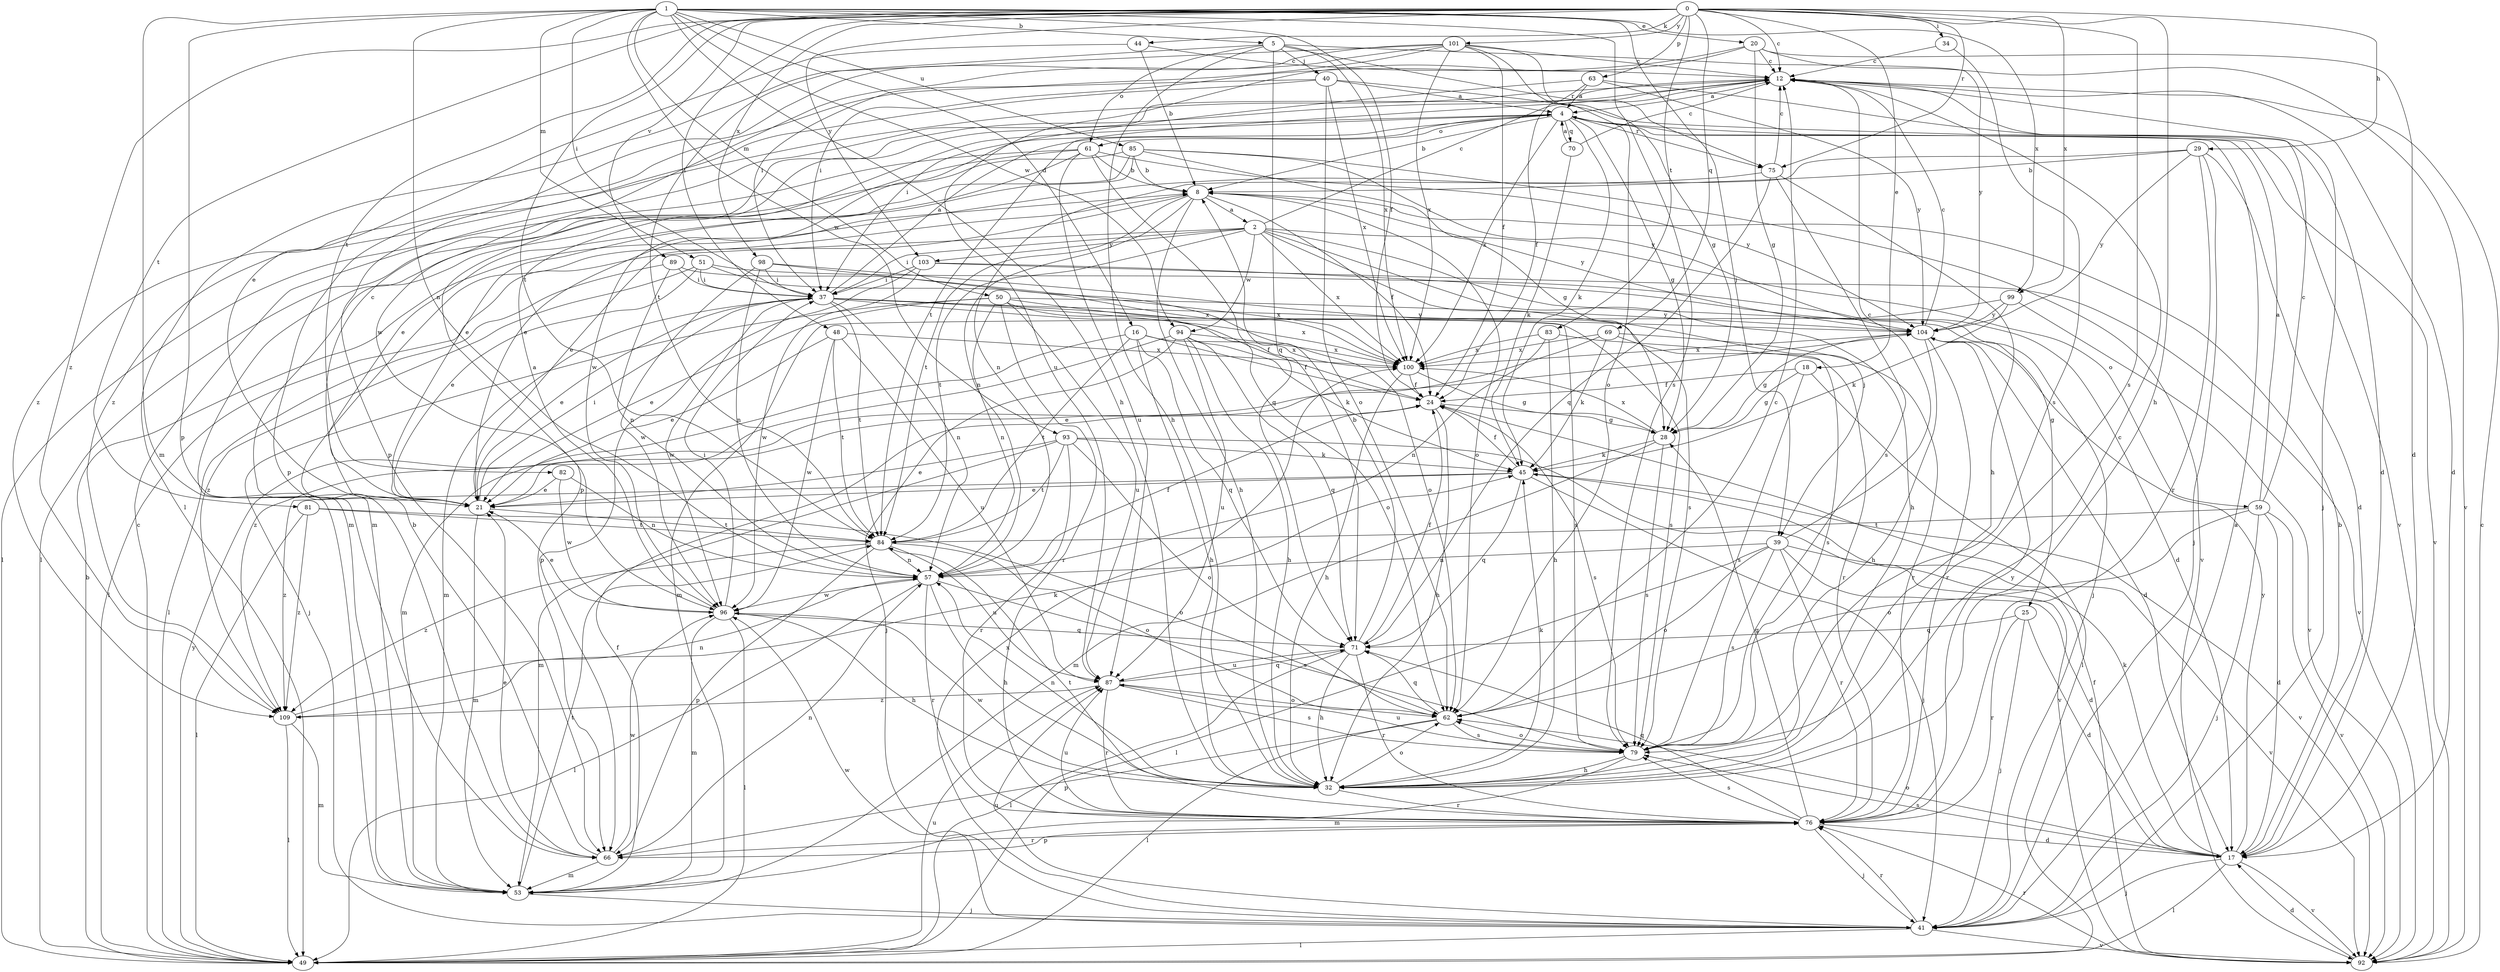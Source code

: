 strict digraph  {
0;
1;
2;
4;
5;
8;
12;
16;
17;
18;
20;
21;
24;
25;
28;
29;
32;
34;
37;
39;
40;
41;
44;
45;
48;
49;
50;
51;
53;
57;
59;
61;
62;
63;
66;
69;
70;
71;
75;
76;
79;
81;
82;
83;
84;
85;
87;
89;
92;
93;
94;
96;
98;
99;
100;
101;
103;
104;
109;
0 -> 12  [label=c];
0 -> 18  [label=e];
0 -> 29  [label=h];
0 -> 32  [label=h];
0 -> 34  [label=i];
0 -> 44  [label=k];
0 -> 48  [label=l];
0 -> 63  [label=p];
0 -> 69  [label=q];
0 -> 75  [label=r];
0 -> 79  [label=s];
0 -> 81  [label=t];
0 -> 82  [label=t];
0 -> 83  [label=t];
0 -> 84  [label=t];
0 -> 89  [label=v];
0 -> 98  [label=x];
0 -> 99  [label=x];
0 -> 101  [label=y];
0 -> 103  [label=y];
0 -> 109  [label=z];
1 -> 5  [label=b];
1 -> 16  [label=d];
1 -> 20  [label=e];
1 -> 24  [label=f];
1 -> 32  [label=h];
1 -> 37  [label=i];
1 -> 39  [label=j];
1 -> 50  [label=m];
1 -> 51  [label=m];
1 -> 53  [label=m];
1 -> 57  [label=n];
1 -> 66  [label=p];
1 -> 79  [label=s];
1 -> 85  [label=u];
1 -> 93  [label=w];
1 -> 94  [label=w];
1 -> 99  [label=x];
2 -> 12  [label=c];
2 -> 25  [label=g];
2 -> 32  [label=h];
2 -> 37  [label=i];
2 -> 39  [label=j];
2 -> 49  [label=l];
2 -> 59  [label=o];
2 -> 84  [label=t];
2 -> 94  [label=w];
2 -> 100  [label=x];
2 -> 103  [label=y];
4 -> 8  [label=b];
4 -> 28  [label=g];
4 -> 45  [label=k];
4 -> 61  [label=o];
4 -> 66  [label=p];
4 -> 70  [label=q];
4 -> 75  [label=r];
4 -> 92  [label=v];
4 -> 96  [label=w];
4 -> 100  [label=x];
5 -> 32  [label=h];
5 -> 40  [label=j];
5 -> 61  [label=o];
5 -> 71  [label=q];
5 -> 75  [label=r];
5 -> 84  [label=t];
5 -> 100  [label=x];
5 -> 104  [label=y];
8 -> 2  [label=a];
8 -> 21  [label=e];
8 -> 24  [label=f];
8 -> 32  [label=h];
8 -> 57  [label=n];
8 -> 62  [label=o];
8 -> 84  [label=t];
8 -> 104  [label=y];
12 -> 4  [label=a];
12 -> 17  [label=d];
12 -> 41  [label=j];
12 -> 84  [label=t];
12 -> 109  [label=z];
16 -> 24  [label=f];
16 -> 32  [label=h];
16 -> 53  [label=m];
16 -> 71  [label=q];
16 -> 84  [label=t];
16 -> 100  [label=x];
17 -> 8  [label=b];
17 -> 41  [label=j];
17 -> 45  [label=k];
17 -> 49  [label=l];
17 -> 62  [label=o];
17 -> 79  [label=s];
17 -> 92  [label=v];
17 -> 104  [label=y];
18 -> 24  [label=f];
18 -> 28  [label=g];
18 -> 49  [label=l];
18 -> 79  [label=s];
20 -> 12  [label=c];
20 -> 17  [label=d];
20 -> 28  [label=g];
20 -> 37  [label=i];
20 -> 87  [label=u];
20 -> 92  [label=v];
21 -> 12  [label=c];
21 -> 37  [label=i];
21 -> 53  [label=m];
21 -> 84  [label=t];
24 -> 28  [label=g];
24 -> 32  [label=h];
24 -> 79  [label=s];
25 -> 17  [label=d];
25 -> 41  [label=j];
25 -> 71  [label=q];
25 -> 76  [label=r];
28 -> 45  [label=k];
28 -> 53  [label=m];
28 -> 79  [label=s];
28 -> 100  [label=x];
29 -> 8  [label=b];
29 -> 17  [label=d];
29 -> 41  [label=j];
29 -> 57  [label=n];
29 -> 76  [label=r];
29 -> 104  [label=y];
32 -> 12  [label=c];
32 -> 45  [label=k];
32 -> 57  [label=n];
32 -> 62  [label=o];
32 -> 76  [label=r];
32 -> 96  [label=w];
34 -> 12  [label=c];
34 -> 79  [label=s];
37 -> 4  [label=a];
37 -> 21  [label=e];
37 -> 24  [label=f];
37 -> 53  [label=m];
37 -> 57  [label=n];
37 -> 79  [label=s];
37 -> 84  [label=t];
37 -> 96  [label=w];
37 -> 100  [label=x];
37 -> 104  [label=y];
39 -> 12  [label=c];
39 -> 17  [label=d];
39 -> 49  [label=l];
39 -> 57  [label=n];
39 -> 62  [label=o];
39 -> 76  [label=r];
39 -> 79  [label=s];
39 -> 92  [label=v];
40 -> 4  [label=a];
40 -> 62  [label=o];
40 -> 66  [label=p];
40 -> 92  [label=v];
40 -> 100  [label=x];
40 -> 109  [label=z];
41 -> 4  [label=a];
41 -> 49  [label=l];
41 -> 76  [label=r];
41 -> 87  [label=u];
41 -> 92  [label=v];
41 -> 96  [label=w];
41 -> 100  [label=x];
44 -> 8  [label=b];
44 -> 12  [label=c];
44 -> 21  [label=e];
45 -> 21  [label=e];
45 -> 24  [label=f];
45 -> 41  [label=j];
45 -> 71  [label=q];
45 -> 92  [label=v];
45 -> 109  [label=z];
48 -> 21  [label=e];
48 -> 84  [label=t];
48 -> 87  [label=u];
48 -> 96  [label=w];
48 -> 100  [label=x];
49 -> 8  [label=b];
49 -> 12  [label=c];
49 -> 87  [label=u];
49 -> 104  [label=y];
50 -> 21  [label=e];
50 -> 41  [label=j];
50 -> 57  [label=n];
50 -> 62  [label=o];
50 -> 76  [label=r];
50 -> 79  [label=s];
50 -> 87  [label=u];
50 -> 104  [label=y];
51 -> 17  [label=d];
51 -> 21  [label=e];
51 -> 37  [label=i];
51 -> 100  [label=x];
51 -> 109  [label=z];
53 -> 24  [label=f];
53 -> 41  [label=j];
53 -> 84  [label=t];
57 -> 24  [label=f];
57 -> 32  [label=h];
57 -> 49  [label=l];
57 -> 76  [label=r];
57 -> 79  [label=s];
57 -> 96  [label=w];
59 -> 4  [label=a];
59 -> 12  [label=c];
59 -> 17  [label=d];
59 -> 41  [label=j];
59 -> 62  [label=o];
59 -> 84  [label=t];
59 -> 92  [label=v];
61 -> 8  [label=b];
61 -> 21  [label=e];
61 -> 49  [label=l];
61 -> 53  [label=m];
61 -> 71  [label=q];
61 -> 87  [label=u];
61 -> 104  [label=y];
62 -> 12  [label=c];
62 -> 49  [label=l];
62 -> 66  [label=p];
62 -> 71  [label=q];
62 -> 79  [label=s];
63 -> 4  [label=a];
63 -> 17  [label=d];
63 -> 24  [label=f];
63 -> 37  [label=i];
63 -> 104  [label=y];
66 -> 8  [label=b];
66 -> 21  [label=e];
66 -> 53  [label=m];
66 -> 57  [label=n];
66 -> 76  [label=r];
66 -> 96  [label=w];
69 -> 21  [label=e];
69 -> 45  [label=k];
69 -> 76  [label=r];
69 -> 79  [label=s];
69 -> 100  [label=x];
70 -> 4  [label=a];
70 -> 12  [label=c];
70 -> 45  [label=k];
71 -> 8  [label=b];
71 -> 24  [label=f];
71 -> 32  [label=h];
71 -> 49  [label=l];
71 -> 76  [label=r];
71 -> 87  [label=u];
75 -> 12  [label=c];
75 -> 21  [label=e];
75 -> 32  [label=h];
75 -> 71  [label=q];
75 -> 79  [label=s];
76 -> 17  [label=d];
76 -> 28  [label=g];
76 -> 41  [label=j];
76 -> 66  [label=p];
76 -> 71  [label=q];
76 -> 79  [label=s];
76 -> 84  [label=t];
76 -> 87  [label=u];
76 -> 104  [label=y];
79 -> 32  [label=h];
79 -> 53  [label=m];
79 -> 62  [label=o];
79 -> 87  [label=u];
81 -> 49  [label=l];
81 -> 62  [label=o];
81 -> 84  [label=t];
81 -> 109  [label=z];
82 -> 21  [label=e];
82 -> 57  [label=n];
82 -> 96  [label=w];
83 -> 32  [label=h];
83 -> 57  [label=n];
83 -> 76  [label=r];
83 -> 100  [label=x];
84 -> 57  [label=n];
84 -> 62  [label=o];
84 -> 66  [label=p];
84 -> 87  [label=u];
84 -> 109  [label=z];
85 -> 8  [label=b];
85 -> 21  [label=e];
85 -> 28  [label=g];
85 -> 49  [label=l];
85 -> 53  [label=m];
85 -> 92  [label=v];
85 -> 104  [label=y];
87 -> 62  [label=o];
87 -> 71  [label=q];
87 -> 76  [label=r];
87 -> 79  [label=s];
87 -> 109  [label=z];
89 -> 37  [label=i];
89 -> 49  [label=l];
89 -> 57  [label=n];
89 -> 100  [label=x];
92 -> 12  [label=c];
92 -> 17  [label=d];
92 -> 24  [label=f];
92 -> 76  [label=r];
93 -> 21  [label=e];
93 -> 45  [label=k];
93 -> 53  [label=m];
93 -> 62  [label=o];
93 -> 76  [label=r];
93 -> 84  [label=t];
93 -> 92  [label=v];
94 -> 32  [label=h];
94 -> 41  [label=j];
94 -> 45  [label=k];
94 -> 71  [label=q];
94 -> 87  [label=u];
94 -> 100  [label=x];
94 -> 109  [label=z];
96 -> 4  [label=a];
96 -> 21  [label=e];
96 -> 32  [label=h];
96 -> 37  [label=i];
96 -> 49  [label=l];
96 -> 53  [label=m];
96 -> 71  [label=q];
98 -> 37  [label=i];
98 -> 57  [label=n];
98 -> 62  [label=o];
98 -> 79  [label=s];
98 -> 96  [label=w];
99 -> 45  [label=k];
99 -> 53  [label=m];
99 -> 92  [label=v];
99 -> 104  [label=y];
100 -> 24  [label=f];
100 -> 28  [label=g];
100 -> 32  [label=h];
101 -> 12  [label=c];
101 -> 24  [label=f];
101 -> 28  [label=g];
101 -> 37  [label=i];
101 -> 49  [label=l];
101 -> 62  [label=o];
101 -> 66  [label=p];
101 -> 96  [label=w];
101 -> 100  [label=x];
103 -> 37  [label=i];
103 -> 41  [label=j];
103 -> 66  [label=p];
103 -> 92  [label=v];
103 -> 96  [label=w];
104 -> 12  [label=c];
104 -> 17  [label=d];
104 -> 28  [label=g];
104 -> 32  [label=h];
104 -> 76  [label=r];
104 -> 100  [label=x];
109 -> 45  [label=k];
109 -> 49  [label=l];
109 -> 53  [label=m];
109 -> 57  [label=n];
}
